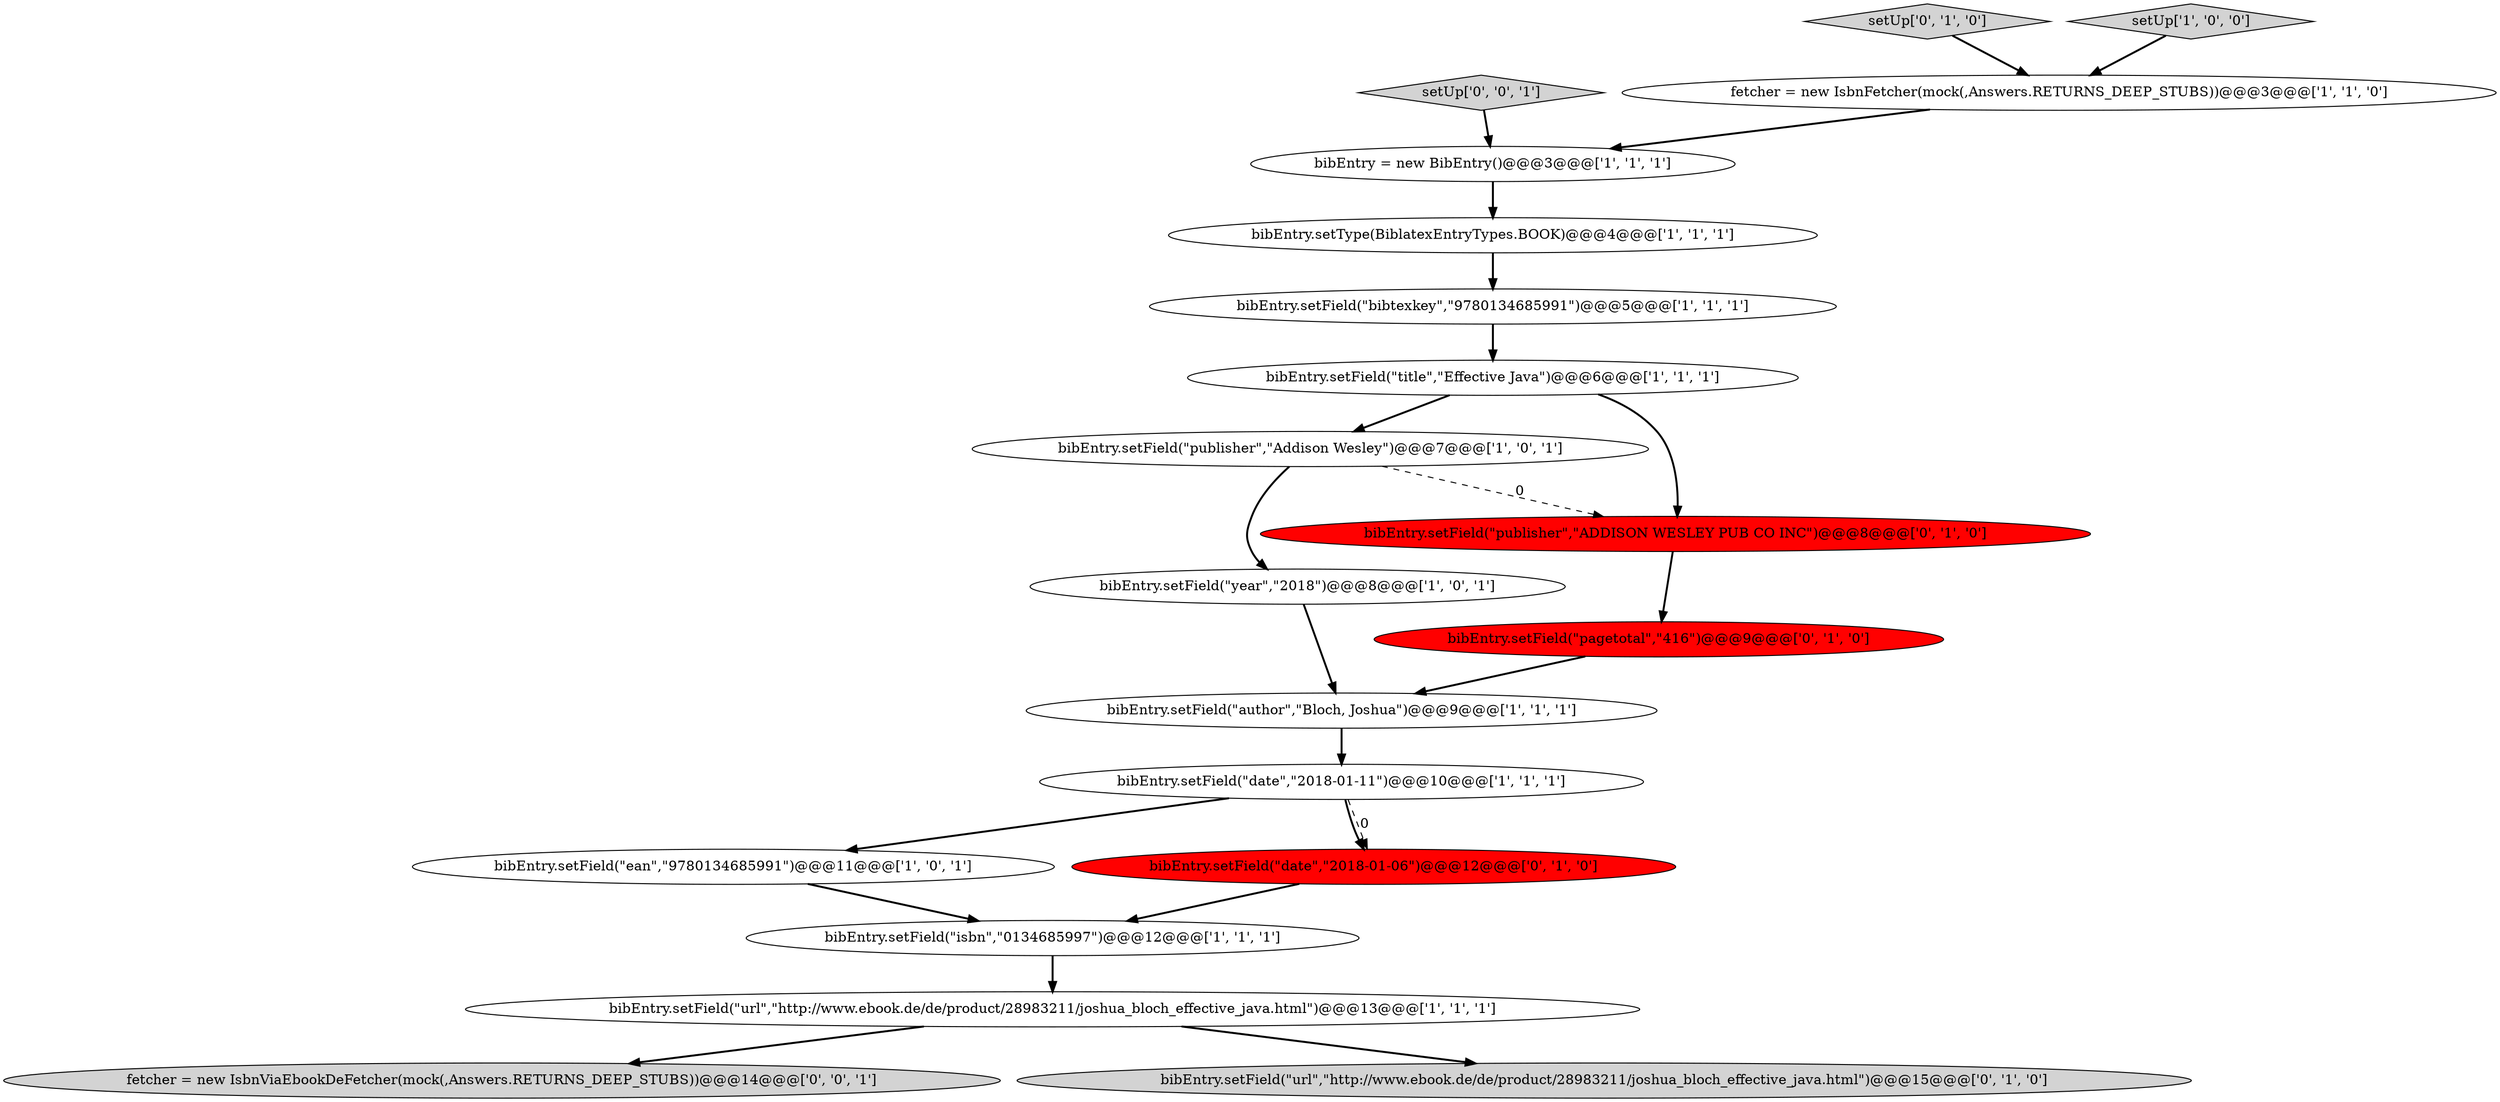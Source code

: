digraph {
5 [style = filled, label = "bibEntry.setField(\"title\",\"Effective Java\")@@@6@@@['1', '1', '1']", fillcolor = white, shape = ellipse image = "AAA0AAABBB1BBB"];
13 [style = filled, label = "setUp['0', '1', '0']", fillcolor = lightgray, shape = diamond image = "AAA0AAABBB2BBB"];
10 [style = filled, label = "bibEntry.setField(\"isbn\",\"0134685997\")@@@12@@@['1', '1', '1']", fillcolor = white, shape = ellipse image = "AAA0AAABBB1BBB"];
18 [style = filled, label = "fetcher = new IsbnViaEbookDeFetcher(mock(,Answers.RETURNS_DEEP_STUBS))@@@14@@@['0', '0', '1']", fillcolor = lightgray, shape = ellipse image = "AAA0AAABBB3BBB"];
11 [style = filled, label = "bibEntry.setField(\"date\",\"2018-01-11\")@@@10@@@['1', '1', '1']", fillcolor = white, shape = ellipse image = "AAA0AAABBB1BBB"];
2 [style = filled, label = "bibEntry.setField(\"publisher\",\"Addison Wesley\")@@@7@@@['1', '0', '1']", fillcolor = white, shape = ellipse image = "AAA0AAABBB1BBB"];
7 [style = filled, label = "bibEntry.setField(\"ean\",\"9780134685991\")@@@11@@@['1', '0', '1']", fillcolor = white, shape = ellipse image = "AAA0AAABBB1BBB"];
4 [style = filled, label = "bibEntry.setField(\"bibtexkey\",\"9780134685991\")@@@5@@@['1', '1', '1']", fillcolor = white, shape = ellipse image = "AAA0AAABBB1BBB"];
14 [style = filled, label = "bibEntry.setField(\"pagetotal\",\"416\")@@@9@@@['0', '1', '0']", fillcolor = red, shape = ellipse image = "AAA1AAABBB2BBB"];
15 [style = filled, label = "bibEntry.setField(\"publisher\",\"ADDISON WESLEY PUB CO INC\")@@@8@@@['0', '1', '0']", fillcolor = red, shape = ellipse image = "AAA1AAABBB2BBB"];
3 [style = filled, label = "bibEntry.setField(\"author\",\"Bloch, Joshua\")@@@9@@@['1', '1', '1']", fillcolor = white, shape = ellipse image = "AAA0AAABBB1BBB"];
16 [style = filled, label = "bibEntry.setField(\"date\",\"2018-01-06\")@@@12@@@['0', '1', '0']", fillcolor = red, shape = ellipse image = "AAA1AAABBB2BBB"];
0 [style = filled, label = "bibEntry.setField(\"url\",\"http://www.ebook.de/de/product/28983211/joshua_bloch_effective_java.html\")@@@13@@@['1', '1', '1']", fillcolor = white, shape = ellipse image = "AAA0AAABBB1BBB"];
12 [style = filled, label = "bibEntry = new BibEntry()@@@3@@@['1', '1', '1']", fillcolor = white, shape = ellipse image = "AAA0AAABBB1BBB"];
17 [style = filled, label = "bibEntry.setField(\"url\",\"http://www.ebook.de/de/product/28983211/joshua_bloch_effective_java.html\")@@@15@@@['0', '1', '0']", fillcolor = lightgray, shape = ellipse image = "AAA0AAABBB2BBB"];
19 [style = filled, label = "setUp['0', '0', '1']", fillcolor = lightgray, shape = diamond image = "AAA0AAABBB3BBB"];
9 [style = filled, label = "fetcher = new IsbnFetcher(mock(,Answers.RETURNS_DEEP_STUBS))@@@3@@@['1', '1', '0']", fillcolor = white, shape = ellipse image = "AAA0AAABBB1BBB"];
1 [style = filled, label = "setUp['1', '0', '0']", fillcolor = lightgray, shape = diamond image = "AAA0AAABBB1BBB"];
6 [style = filled, label = "bibEntry.setType(BiblatexEntryTypes.BOOK)@@@4@@@['1', '1', '1']", fillcolor = white, shape = ellipse image = "AAA0AAABBB1BBB"];
8 [style = filled, label = "bibEntry.setField(\"year\",\"2018\")@@@8@@@['1', '0', '1']", fillcolor = white, shape = ellipse image = "AAA0AAABBB1BBB"];
14->3 [style = bold, label=""];
11->16 [style = bold, label=""];
15->14 [style = bold, label=""];
19->12 [style = bold, label=""];
7->10 [style = bold, label=""];
16->10 [style = bold, label=""];
11->16 [style = dashed, label="0"];
0->17 [style = bold, label=""];
8->3 [style = bold, label=""];
3->11 [style = bold, label=""];
5->15 [style = bold, label=""];
12->6 [style = bold, label=""];
1->9 [style = bold, label=""];
2->15 [style = dashed, label="0"];
6->4 [style = bold, label=""];
5->2 [style = bold, label=""];
10->0 [style = bold, label=""];
0->18 [style = bold, label=""];
9->12 [style = bold, label=""];
13->9 [style = bold, label=""];
4->5 [style = bold, label=""];
11->7 [style = bold, label=""];
2->8 [style = bold, label=""];
}

